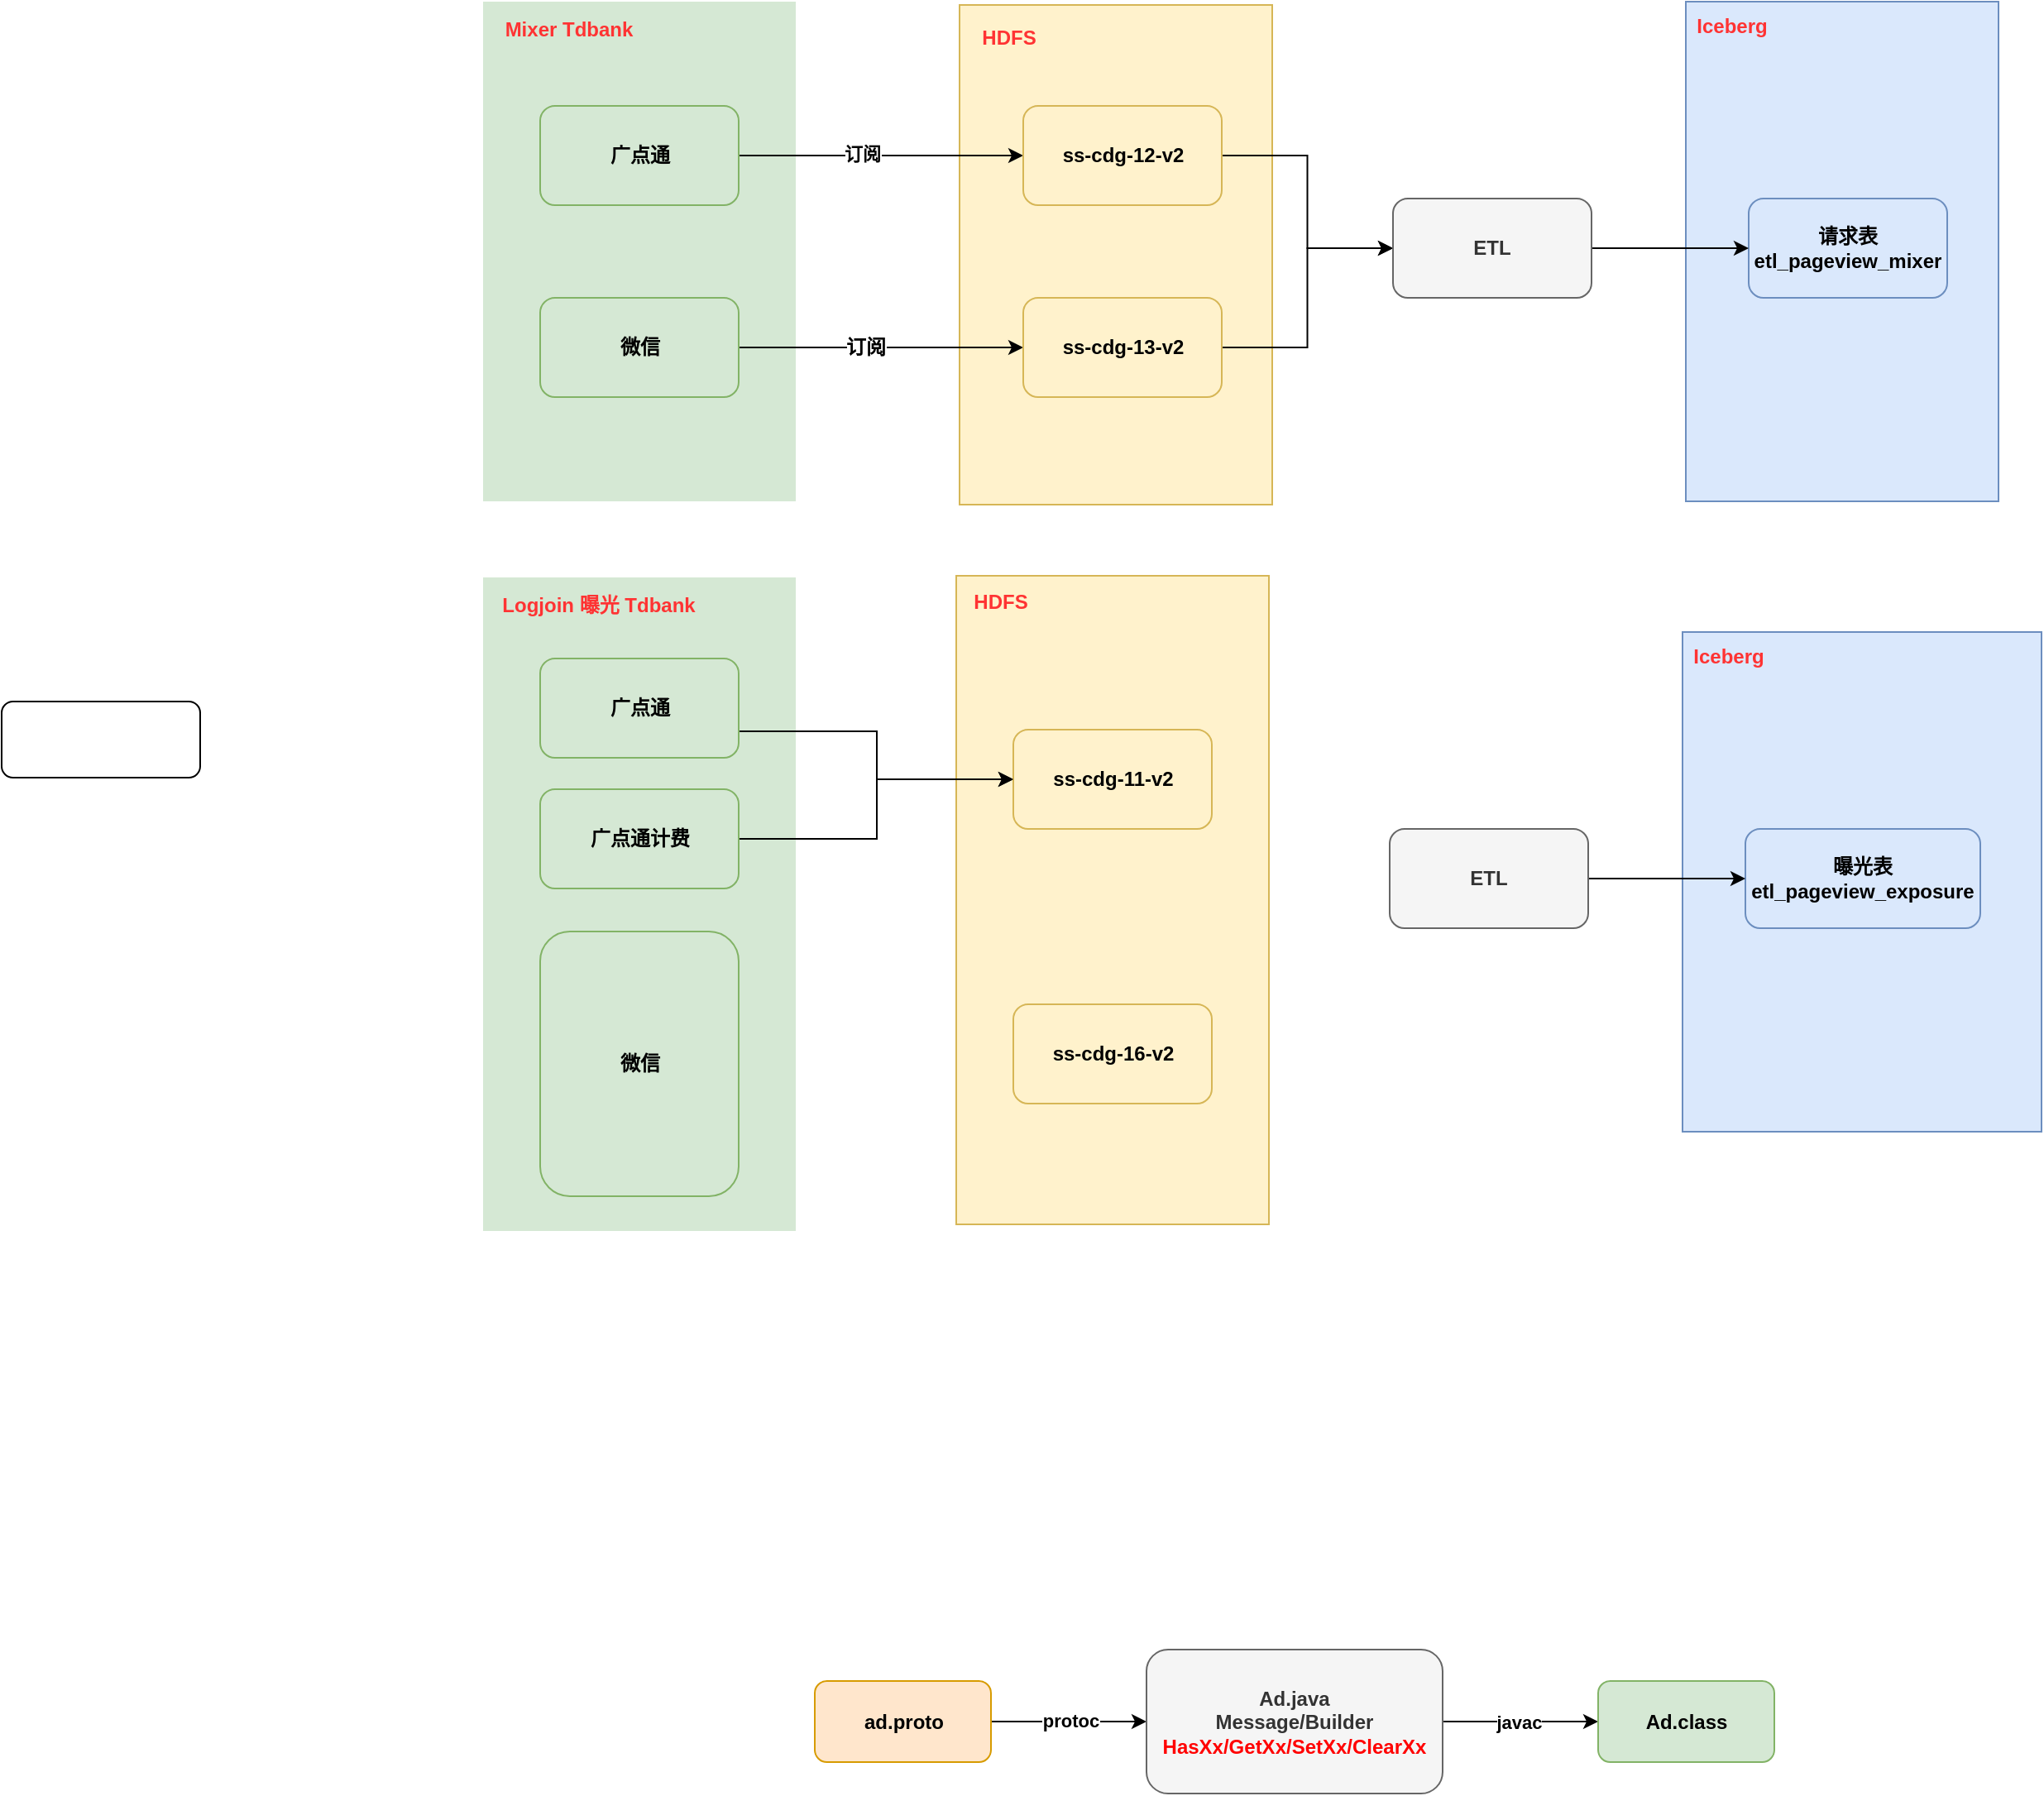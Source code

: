<mxfile version="22.1.16" type="github">
  <diagram name="Page-1" id="YWD2HjK3y50GLXmwUPNj">
    <mxGraphModel dx="1962" dy="922" grid="0" gridSize="10" guides="1" tooltips="1" connect="1" arrows="1" fold="1" page="0" pageScale="1" pageWidth="850" pageHeight="1100" math="0" shadow="0">
      <root>
        <mxCell id="0" />
        <mxCell id="1" parent="0" />
        <mxCell id="cRGSgN0ht5B0TXOjpEZ--21" value="" style="rounded=0;whiteSpace=wrap;html=1;fillColor=#dae8fc;strokeColor=#6c8ebf;" parent="1" vertex="1">
          <mxGeometry x="909" y="326" width="189" height="302" as="geometry" />
        </mxCell>
        <mxCell id="cRGSgN0ht5B0TXOjpEZ--8" value="" style="rounded=0;whiteSpace=wrap;html=1;fillColor=#fff2cc;strokeColor=#d6b656;" parent="1" vertex="1">
          <mxGeometry x="470" y="328" width="189" height="302" as="geometry" />
        </mxCell>
        <mxCell id="cRGSgN0ht5B0TXOjpEZ--1" value="" style="rounded=0;whiteSpace=wrap;html=1;fillColor=#d5e8d4;strokeColor=none;" parent="1" vertex="1">
          <mxGeometry x="182" y="326" width="189" height="302" as="geometry" />
        </mxCell>
        <mxCell id="cRGSgN0ht5B0TXOjpEZ--10" style="rounded=0;orthogonalLoop=1;jettySize=auto;html=1;exitX=1;exitY=0.5;exitDx=0;exitDy=0;" parent="1" source="cRGSgN0ht5B0TXOjpEZ--6" target="cRGSgN0ht5B0TXOjpEZ--9" edge="1">
          <mxGeometry relative="1" as="geometry" />
        </mxCell>
        <mxCell id="cRGSgN0ht5B0TXOjpEZ--11" value="&lt;b&gt;订阅&lt;/b&gt;" style="edgeLabel;html=1;align=center;verticalAlign=middle;resizable=0;points=[];" parent="cRGSgN0ht5B0TXOjpEZ--10" vertex="1" connectable="0">
          <mxGeometry x="-0.131" y="1" relative="1" as="geometry">
            <mxPoint as="offset" />
          </mxGeometry>
        </mxCell>
        <mxCell id="cRGSgN0ht5B0TXOjpEZ--6" value="&lt;b&gt;广点通&lt;br&gt;&lt;/b&gt;" style="rounded=1;whiteSpace=wrap;html=1;fillColor=#d5e8d4;strokeColor=#82b366;" parent="1" vertex="1">
          <mxGeometry x="216.5" y="389" width="120" height="60" as="geometry" />
        </mxCell>
        <mxCell id="cRGSgN0ht5B0TXOjpEZ--18" style="edgeStyle=orthogonalEdgeStyle;curved=1;rounded=0;orthogonalLoop=1;jettySize=auto;html=1;exitX=1;exitY=0.5;exitDx=0;exitDy=0;fontSize=12;fontColor=#FF3333;" parent="1" source="cRGSgN0ht5B0TXOjpEZ--7" target="cRGSgN0ht5B0TXOjpEZ--17" edge="1">
          <mxGeometry relative="1" as="geometry" />
        </mxCell>
        <mxCell id="cRGSgN0ht5B0TXOjpEZ--20" value="订阅" style="edgeLabel;html=1;align=center;verticalAlign=middle;resizable=0;points=[];fontSize=12;fontColor=#000000;fontStyle=1" parent="cRGSgN0ht5B0TXOjpEZ--18" vertex="1" connectable="0">
          <mxGeometry x="-0.111" relative="1" as="geometry">
            <mxPoint as="offset" />
          </mxGeometry>
        </mxCell>
        <mxCell id="cRGSgN0ht5B0TXOjpEZ--7" value="&lt;b&gt;微信&lt;/b&gt;" style="rounded=1;whiteSpace=wrap;html=1;fillColor=#d5e8d4;strokeColor=#82b366;" parent="1" vertex="1">
          <mxGeometry x="216.5" y="505" width="120" height="60" as="geometry" />
        </mxCell>
        <mxCell id="cRGSgN0ht5B0TXOjpEZ--29" style="edgeStyle=orthogonalEdgeStyle;rounded=0;orthogonalLoop=1;jettySize=auto;html=1;exitX=1;exitY=0.5;exitDx=0;exitDy=0;entryX=0;entryY=0.5;entryDx=0;entryDy=0;fontSize=12;fontColor=#3333FF;" parent="1" source="cRGSgN0ht5B0TXOjpEZ--9" target="cRGSgN0ht5B0TXOjpEZ--28" edge="1">
          <mxGeometry relative="1" as="geometry" />
        </mxCell>
        <mxCell id="cRGSgN0ht5B0TXOjpEZ--9" value="&lt;b&gt;ss-cdg-12-v2&lt;/b&gt;" style="rounded=1;whiteSpace=wrap;html=1;fillColor=#fff2cc;strokeColor=#d6b656;" parent="1" vertex="1">
          <mxGeometry x="508.5" y="389" width="120" height="60" as="geometry" />
        </mxCell>
        <mxCell id="cRGSgN0ht5B0TXOjpEZ--15" value="&lt;b&gt;&lt;font color=&quot;#ff3333&quot; style=&quot;font-size: 12px;&quot;&gt;Mixer Tdbank&lt;/font&gt;&lt;/b&gt;" style="text;html=1;strokeColor=none;fillColor=none;align=center;verticalAlign=middle;whiteSpace=wrap;rounded=0;" parent="1" vertex="1">
          <mxGeometry x="182" y="328" width="104" height="30" as="geometry" />
        </mxCell>
        <mxCell id="cRGSgN0ht5B0TXOjpEZ--16" value="&lt;b&gt;&lt;font color=&quot;#ff3333&quot; style=&quot;font-size: 12px;&quot;&gt;HDFS&lt;/font&gt;&lt;/b&gt;" style="text;html=1;strokeColor=none;fillColor=none;align=center;verticalAlign=middle;whiteSpace=wrap;rounded=0;" parent="1" vertex="1">
          <mxGeometry x="470" y="333" width="60" height="30" as="geometry" />
        </mxCell>
        <mxCell id="cRGSgN0ht5B0TXOjpEZ--30" style="edgeStyle=orthogonalEdgeStyle;rounded=0;orthogonalLoop=1;jettySize=auto;html=1;exitX=1;exitY=0.5;exitDx=0;exitDy=0;entryX=0;entryY=0.5;entryDx=0;entryDy=0;fontSize=12;fontColor=#3333FF;" parent="1" source="cRGSgN0ht5B0TXOjpEZ--17" target="cRGSgN0ht5B0TXOjpEZ--28" edge="1">
          <mxGeometry relative="1" as="geometry" />
        </mxCell>
        <mxCell id="cRGSgN0ht5B0TXOjpEZ--17" value="&lt;b&gt;ss-cdg-13-v2&lt;/b&gt;" style="rounded=1;whiteSpace=wrap;html=1;fillColor=#fff2cc;strokeColor=#d6b656;" parent="1" vertex="1">
          <mxGeometry x="508.5" y="505" width="120" height="60" as="geometry" />
        </mxCell>
        <mxCell id="cRGSgN0ht5B0TXOjpEZ--22" value="&lt;b&gt;&lt;font color=&quot;#ff3333&quot; style=&quot;font-size: 12px;&quot;&gt;Iceberg&lt;/font&gt;&lt;/b&gt;" style="text;html=1;strokeColor=none;fillColor=none;align=center;verticalAlign=middle;whiteSpace=wrap;rounded=0;" parent="1" vertex="1">
          <mxGeometry x="907" y="326" width="60" height="30" as="geometry" />
        </mxCell>
        <mxCell id="cRGSgN0ht5B0TXOjpEZ--23" value="&lt;b&gt;请求表&lt;br&gt;etl_pageview_mixer&lt;br&gt;&lt;/b&gt;" style="rounded=1;whiteSpace=wrap;html=1;fillColor=#dae8fc;strokeColor=#6c8ebf;" parent="1" vertex="1">
          <mxGeometry x="947" y="445" width="120" height="60" as="geometry" />
        </mxCell>
        <mxCell id="cRGSgN0ht5B0TXOjpEZ--31" style="edgeStyle=orthogonalEdgeStyle;rounded=0;orthogonalLoop=1;jettySize=auto;html=1;exitX=1;exitY=0.5;exitDx=0;exitDy=0;entryX=0;entryY=0.5;entryDx=0;entryDy=0;fontSize=12;fontColor=#3333FF;" parent="1" source="cRGSgN0ht5B0TXOjpEZ--28" target="cRGSgN0ht5B0TXOjpEZ--23" edge="1">
          <mxGeometry relative="1" as="geometry" />
        </mxCell>
        <mxCell id="cRGSgN0ht5B0TXOjpEZ--28" value="&lt;b&gt;ETL&lt;/b&gt;" style="rounded=1;whiteSpace=wrap;html=1;fillColor=#f5f5f5;strokeColor=#666666;fontColor=#333333;" parent="1" vertex="1">
          <mxGeometry x="732" y="445" width="120" height="60" as="geometry" />
        </mxCell>
        <mxCell id="cRGSgN0ht5B0TXOjpEZ--32" value="" style="rounded=0;whiteSpace=wrap;html=1;fillColor=#dae8fc;strokeColor=#6c8ebf;" parent="1" vertex="1">
          <mxGeometry x="907" y="707" width="217" height="302" as="geometry" />
        </mxCell>
        <mxCell id="cRGSgN0ht5B0TXOjpEZ--33" value="" style="rounded=0;whiteSpace=wrap;html=1;fillColor=#fff2cc;strokeColor=#d6b656;" parent="1" vertex="1">
          <mxGeometry x="468" y="673" width="189" height="392" as="geometry" />
        </mxCell>
        <mxCell id="cRGSgN0ht5B0TXOjpEZ--34" value="" style="rounded=0;whiteSpace=wrap;html=1;fillColor=#d5e8d4;strokeColor=none;" parent="1" vertex="1">
          <mxGeometry x="182" y="674" width="189" height="395" as="geometry" />
        </mxCell>
        <mxCell id="cRGSgN0ht5B0TXOjpEZ--60" style="edgeStyle=orthogonalEdgeStyle;rounded=0;orthogonalLoop=1;jettySize=auto;html=1;exitX=1;exitY=0.5;exitDx=0;exitDy=0;entryX=0;entryY=0.5;entryDx=0;entryDy=0;fontSize=12;fontColor=#3333FF;" parent="1" source="cRGSgN0ht5B0TXOjpEZ--40" target="cRGSgN0ht5B0TXOjpEZ--45" edge="1">
          <mxGeometry relative="1" as="geometry">
            <Array as="points">
              <mxPoint x="337" y="767" />
              <mxPoint x="420" y="767" />
              <mxPoint x="420" y="796" />
            </Array>
          </mxGeometry>
        </mxCell>
        <mxCell id="cRGSgN0ht5B0TXOjpEZ--40" value="&lt;b&gt;广点通&lt;br&gt;&lt;/b&gt;" style="rounded=1;whiteSpace=wrap;html=1;fillColor=#d5e8d4;strokeColor=#82b366;" parent="1" vertex="1">
          <mxGeometry x="216.5" y="723" width="120" height="60" as="geometry" />
        </mxCell>
        <mxCell id="cRGSgN0ht5B0TXOjpEZ--43" value="&lt;b&gt;微信&lt;/b&gt;" style="rounded=1;whiteSpace=wrap;html=1;fillColor=#d5e8d4;strokeColor=#82b366;" parent="1" vertex="1">
          <mxGeometry x="216.5" y="888" width="120" height="160" as="geometry" />
        </mxCell>
        <mxCell id="cRGSgN0ht5B0TXOjpEZ--45" value="&lt;b&gt;ss-cdg-11-v2&lt;/b&gt;" style="rounded=1;whiteSpace=wrap;html=1;fillColor=#fff2cc;strokeColor=#d6b656;" parent="1" vertex="1">
          <mxGeometry x="502.5" y="766" width="120" height="60" as="geometry" />
        </mxCell>
        <mxCell id="cRGSgN0ht5B0TXOjpEZ--46" value="&lt;b&gt;&lt;font color=&quot;#ff3333&quot; style=&quot;font-size: 12px;&quot;&gt;Logjoin 曝光 Tdbank&lt;/font&gt;&lt;/b&gt;" style="text;html=1;strokeColor=none;fillColor=none;align=center;verticalAlign=middle;whiteSpace=wrap;rounded=0;" parent="1" vertex="1">
          <mxGeometry x="182" y="676" width="140" height="30" as="geometry" />
        </mxCell>
        <mxCell id="cRGSgN0ht5B0TXOjpEZ--47" value="&lt;b&gt;&lt;font color=&quot;#ff3333&quot; style=&quot;font-size: 12px;&quot;&gt;HDFS&lt;/font&gt;&lt;/b&gt;" style="text;html=1;strokeColor=none;fillColor=none;align=center;verticalAlign=middle;whiteSpace=wrap;rounded=0;" parent="1" vertex="1">
          <mxGeometry x="465" y="674" width="60" height="30" as="geometry" />
        </mxCell>
        <mxCell id="cRGSgN0ht5B0TXOjpEZ--49" value="&lt;b&gt;ss-cdg-16-v2&lt;/b&gt;" style="rounded=1;whiteSpace=wrap;html=1;fillColor=#fff2cc;strokeColor=#d6b656;" parent="1" vertex="1">
          <mxGeometry x="502.5" y="932" width="120" height="60" as="geometry" />
        </mxCell>
        <mxCell id="cRGSgN0ht5B0TXOjpEZ--50" value="&lt;b&gt;&lt;font color=&quot;#ff3333&quot; style=&quot;font-size: 12px;&quot;&gt;Iceberg&lt;/font&gt;&lt;/b&gt;" style="text;html=1;strokeColor=none;fillColor=none;align=center;verticalAlign=middle;whiteSpace=wrap;rounded=0;" parent="1" vertex="1">
          <mxGeometry x="905" y="707" width="60" height="30" as="geometry" />
        </mxCell>
        <mxCell id="cRGSgN0ht5B0TXOjpEZ--51" value="&lt;b&gt;曝光表&lt;br&gt;etl_pageview_exposure&lt;br&gt;&lt;/b&gt;" style="rounded=1;whiteSpace=wrap;html=1;fillColor=#dae8fc;strokeColor=#6c8ebf;" parent="1" vertex="1">
          <mxGeometry x="945" y="826" width="142" height="60" as="geometry" />
        </mxCell>
        <mxCell id="cRGSgN0ht5B0TXOjpEZ--52" style="edgeStyle=orthogonalEdgeStyle;rounded=0;orthogonalLoop=1;jettySize=auto;html=1;exitX=1;exitY=0.5;exitDx=0;exitDy=0;entryX=0;entryY=0.5;entryDx=0;entryDy=0;fontSize=12;fontColor=#3333FF;" parent="1" source="cRGSgN0ht5B0TXOjpEZ--53" target="cRGSgN0ht5B0TXOjpEZ--51" edge="1">
          <mxGeometry relative="1" as="geometry" />
        </mxCell>
        <mxCell id="cRGSgN0ht5B0TXOjpEZ--53" value="&lt;b&gt;ETL&lt;/b&gt;" style="rounded=1;whiteSpace=wrap;html=1;fillColor=#f5f5f5;strokeColor=#666666;fontColor=#333333;" parent="1" vertex="1">
          <mxGeometry x="730" y="826" width="120" height="60" as="geometry" />
        </mxCell>
        <mxCell id="mlC_rBUrCJSZMl_u4j2E-3" style="edgeStyle=orthogonalEdgeStyle;rounded=0;orthogonalLoop=1;jettySize=auto;html=1;exitX=1;exitY=0.5;exitDx=0;exitDy=0;entryX=0;entryY=0.5;entryDx=0;entryDy=0;" edge="1" parent="1" source="cRGSgN0ht5B0TXOjpEZ--54" target="mlC_rBUrCJSZMl_u4j2E-1">
          <mxGeometry relative="1" as="geometry" />
        </mxCell>
        <mxCell id="mlC_rBUrCJSZMl_u4j2E-5" value="protoc" style="edgeLabel;html=1;align=center;verticalAlign=middle;resizable=0;points=[];fontStyle=1" vertex="1" connectable="0" parent="mlC_rBUrCJSZMl_u4j2E-3">
          <mxGeometry x="0.021" y="1" relative="1" as="geometry">
            <mxPoint as="offset" />
          </mxGeometry>
        </mxCell>
        <mxCell id="cRGSgN0ht5B0TXOjpEZ--54" value="&lt;b&gt;ad.proto&lt;/b&gt;" style="rounded=1;whiteSpace=wrap;html=1;fillColor=#ffe6cc;strokeColor=#d79b00;" parent="1" vertex="1">
          <mxGeometry x="382.5" y="1341" width="106.5" height="49" as="geometry" />
        </mxCell>
        <mxCell id="cRGSgN0ht5B0TXOjpEZ--63" style="edgeStyle=orthogonalEdgeStyle;rounded=0;orthogonalLoop=1;jettySize=auto;html=1;exitX=1;exitY=0.5;exitDx=0;exitDy=0;entryX=0;entryY=0.5;entryDx=0;entryDy=0;fontSize=12;fontColor=#3333FF;" parent="1" source="cRGSgN0ht5B0TXOjpEZ--57" target="cRGSgN0ht5B0TXOjpEZ--45" edge="1">
          <mxGeometry relative="1" as="geometry">
            <Array as="points">
              <mxPoint x="420" y="832" />
              <mxPoint x="420" y="796" />
            </Array>
          </mxGeometry>
        </mxCell>
        <mxCell id="cRGSgN0ht5B0TXOjpEZ--57" value="&lt;b&gt;广点通计费&lt;br&gt;&lt;/b&gt;" style="rounded=1;whiteSpace=wrap;html=1;fillColor=#d5e8d4;strokeColor=#82b366;" parent="1" vertex="1">
          <mxGeometry x="216.5" y="802" width="120" height="60" as="geometry" />
        </mxCell>
        <mxCell id="cRGSgN0ht5B0TXOjpEZ--64" value="" style="rounded=1;whiteSpace=wrap;html=1;fontSize=12;fontColor=#3333FF;fillColor=default;" parent="1" vertex="1">
          <mxGeometry x="-109" y="749" width="120" height="46" as="geometry" />
        </mxCell>
        <mxCell id="mlC_rBUrCJSZMl_u4j2E-4" style="edgeStyle=orthogonalEdgeStyle;rounded=0;orthogonalLoop=1;jettySize=auto;html=1;exitX=1;exitY=0.5;exitDx=0;exitDy=0;entryX=0;entryY=0.5;entryDx=0;entryDy=0;" edge="1" parent="1" source="mlC_rBUrCJSZMl_u4j2E-1" target="mlC_rBUrCJSZMl_u4j2E-2">
          <mxGeometry relative="1" as="geometry" />
        </mxCell>
        <mxCell id="mlC_rBUrCJSZMl_u4j2E-6" value="javac" style="edgeLabel;html=1;align=center;verticalAlign=middle;resizable=0;points=[];fontStyle=1" vertex="1" connectable="0" parent="mlC_rBUrCJSZMl_u4j2E-4">
          <mxGeometry x="-0.037" relative="1" as="geometry">
            <mxPoint as="offset" />
          </mxGeometry>
        </mxCell>
        <mxCell id="mlC_rBUrCJSZMl_u4j2E-1" value="&lt;b&gt;Ad.java&lt;br&gt;Message/Builder&lt;br&gt;&lt;font color=&quot;#ff0000&quot;&gt;HasXx/GetXx/SetXx/ClearXx&lt;/font&gt;&lt;br&gt;&lt;/b&gt;" style="rounded=1;whiteSpace=wrap;html=1;fillColor=#f5f5f5;strokeColor=#666666;fontColor=#333333;" vertex="1" parent="1">
          <mxGeometry x="583" y="1322" width="179" height="87" as="geometry" />
        </mxCell>
        <mxCell id="mlC_rBUrCJSZMl_u4j2E-2" value="&lt;b&gt;Ad.class&lt;/b&gt;" style="rounded=1;whiteSpace=wrap;html=1;fillColor=#d5e8d4;strokeColor=#82b366;" vertex="1" parent="1">
          <mxGeometry x="856" y="1341" width="106.5" height="49" as="geometry" />
        </mxCell>
      </root>
    </mxGraphModel>
  </diagram>
</mxfile>

